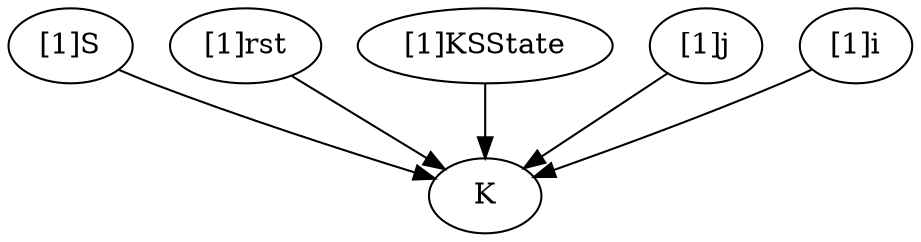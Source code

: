 strict digraph "" {
	"[1]S"	 [complexity=6,
		importance=0.273950598337,
		rank=0.0456584330561];
	K	 [complexity=0,
		importance=0.077497431,
		rank=0.0];
	"[1]S" -> K;
	"[1]rst"	 [complexity=1,
		importance=0.445233520968,
		rank=0.445233520968];
	"[1]rst" -> K;
	"[1]KSState"	 [complexity=1,
		importance=0.456861700213,
		rank=0.456861700213];
	"[1]KSState" -> K;
	"[1]j"	 [complexity=6,
		importance=0.27140302732,
		rank=0.0452338378867];
	"[1]j" -> K;
	"[1]i"	 [complexity=6,
		importance=0.166049954468,
		rank=0.0276749924114];
	"[1]i" -> K;
}
